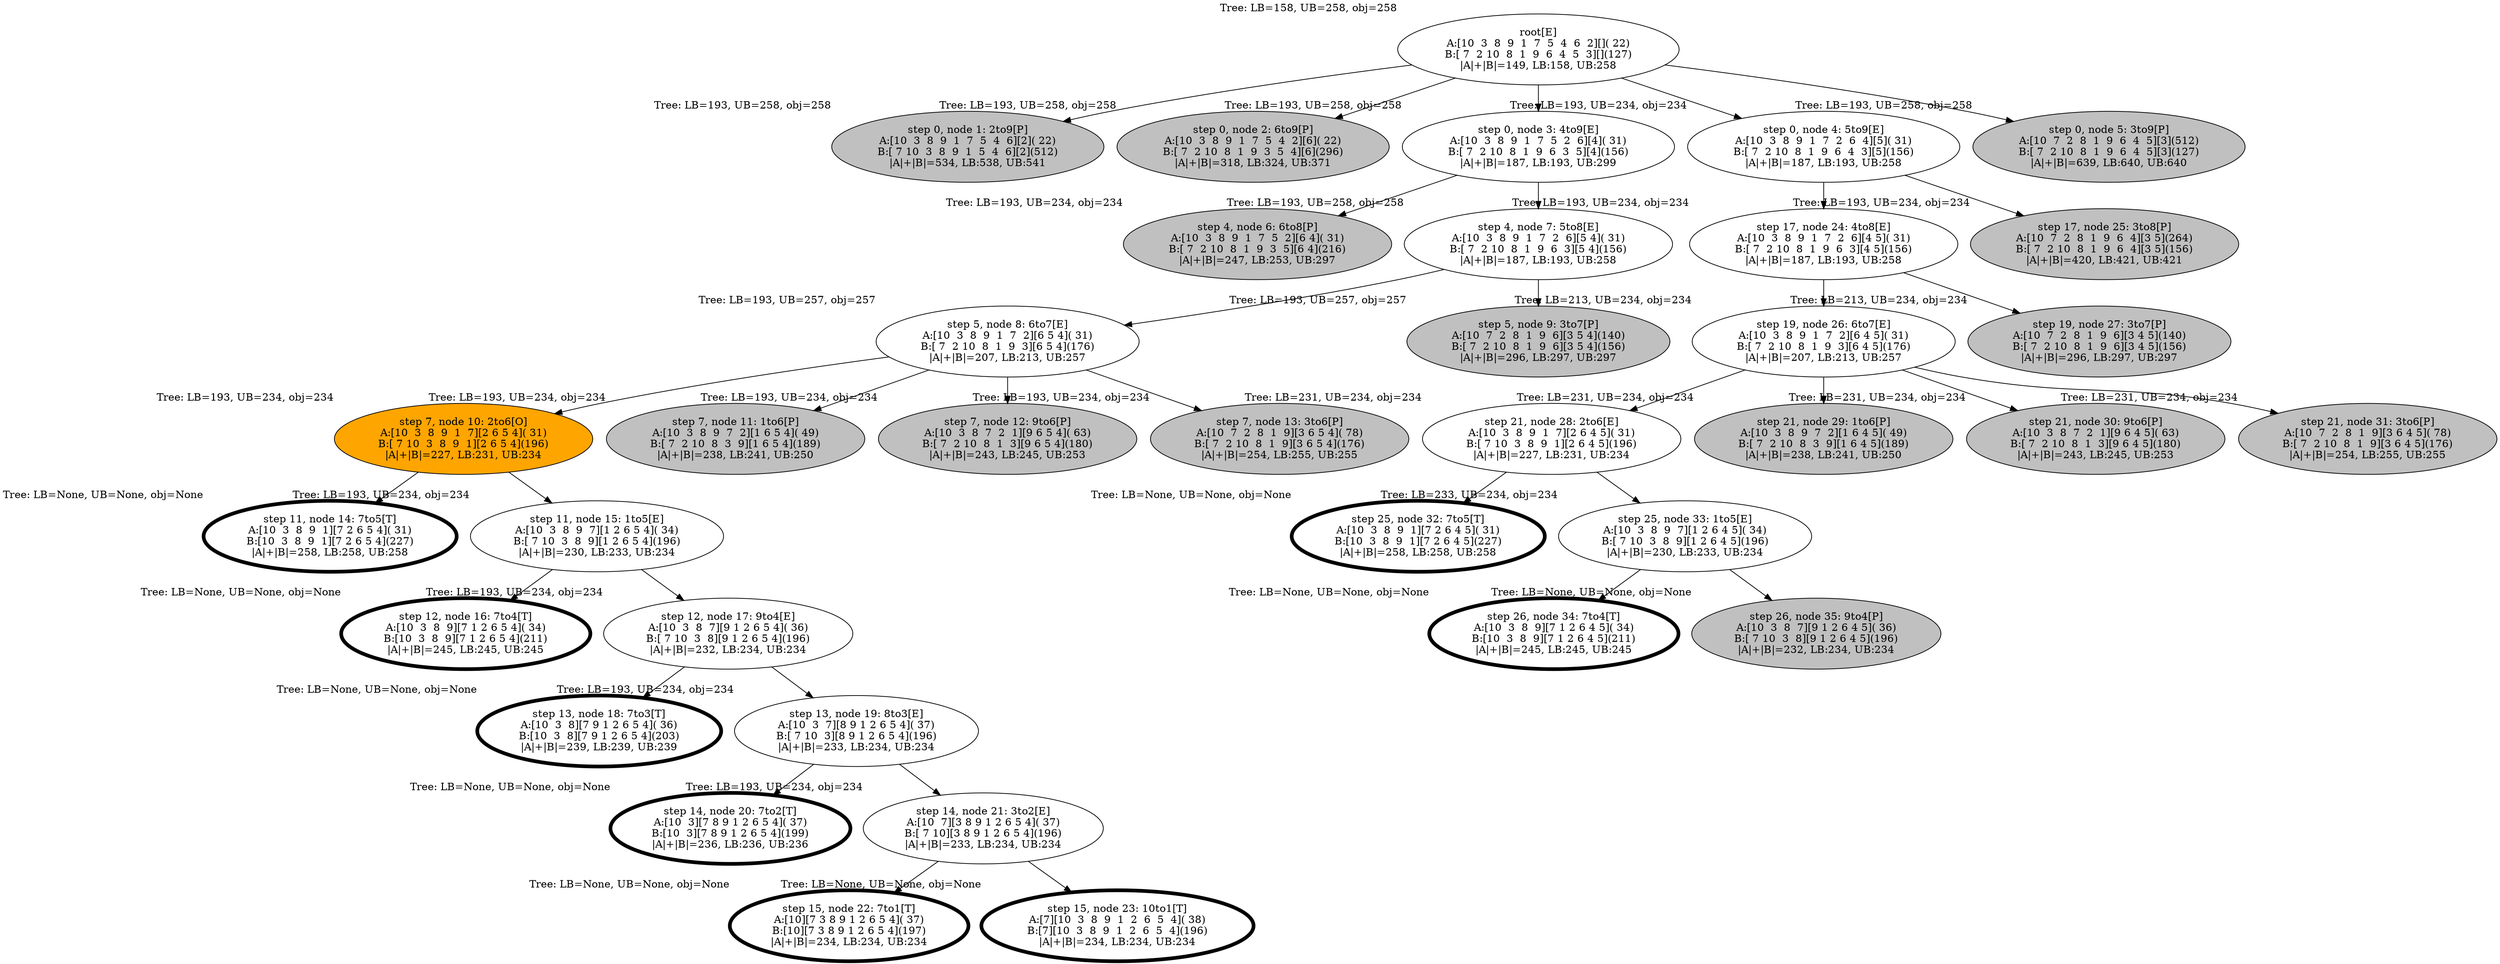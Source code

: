 digraph tree {
    "root[E]
A:[10  3  8  9  1  7  5  4  6  2][]( 22)
B:[ 7  2 10  8  1  9  6  4  5  3][](127)
|A|+|B|=149, LB:158, UB:258" [xlabel="Tree: LB=158, UB=258, obj=258",];
    "step 0, node 1: 2to9[P]
A:[10  3  8  9  1  7  5  4  6][2]( 22)
B:[ 7 10  3  8  9  1  5  4  6][2](512)
|A|+|B|=534, LB:538, UB:541" [xlabel="Tree: LB=193, UB=258, obj=258",fillcolor=grey, style=filled];
    "step 0, node 2: 6to9[P]
A:[10  3  8  9  1  7  5  4  2][6]( 22)
B:[ 7  2 10  8  1  9  3  5  4][6](296)
|A|+|B|=318, LB:324, UB:371" [xlabel="Tree: LB=193, UB=258, obj=258",fillcolor=grey, style=filled];
    "step 0, node 3: 4to9[E]
A:[10  3  8  9  1  7  5  2  6][4]( 31)
B:[ 7  2 10  8  1  9  6  3  5][4](156)
|A|+|B|=187, LB:193, UB:299" [xlabel="Tree: LB=193, UB=258, obj=258",];
    "step 4, node 6: 6to8[P]
A:[10  3  8  9  1  7  5  2][6 4]( 31)
B:[ 7  2 10  8  1  9  3  5][6 4](216)
|A|+|B|=247, LB:253, UB:297" [xlabel="Tree: LB=193, UB=234, obj=234",fillcolor=grey, style=filled];
    "step 4, node 7: 5to8[E]
A:[10  3  8  9  1  7  2  6][5 4]( 31)
B:[ 7  2 10  8  1  9  6  3][5 4](156)
|A|+|B|=187, LB:193, UB:258" [xlabel="Tree: LB=193, UB=258, obj=258",];
    "step 5, node 8: 6to7[E]
A:[10  3  8  9  1  7  2][6 5 4]( 31)
B:[ 7  2 10  8  1  9  3][6 5 4](176)
|A|+|B|=207, LB:213, UB:257" [xlabel="Tree: LB=193, UB=257, obj=257",];
    "step 7, node 10: 2to6[O]
A:[10  3  8  9  1  7][2 6 5 4]( 31)
B:[ 7 10  3  8  9  1][2 6 5 4](196)
|A|+|B|=227, LB:231, UB:234" [xlabel="Tree: LB=193, UB=234, obj=234",fillcolor=orange, style=filled];
    "step 11, node 14: 7to5[T]
A:[10  3  8  9  1][7 2 6 5 4]( 31)
B:[10  3  8  9  1][7 2 6 5 4](227)
|A|+|B|=258, LB:258, UB:258" [xlabel="Tree: LB=None, UB=None, obj=None",penwidth=5];
    "step 11, node 15: 1to5[E]
A:[10  3  8  9  7][1 2 6 5 4]( 34)
B:[ 7 10  3  8  9][1 2 6 5 4](196)
|A|+|B|=230, LB:233, UB:234" [xlabel="Tree: LB=193, UB=234, obj=234",];
    "step 12, node 16: 7to4[T]
A:[10  3  8  9][7 1 2 6 5 4]( 34)
B:[10  3  8  9][7 1 2 6 5 4](211)
|A|+|B|=245, LB:245, UB:245" [xlabel="Tree: LB=None, UB=None, obj=None",penwidth=5];
    "step 12, node 17: 9to4[E]
A:[10  3  8  7][9 1 2 6 5 4]( 36)
B:[ 7 10  3  8][9 1 2 6 5 4](196)
|A|+|B|=232, LB:234, UB:234" [xlabel="Tree: LB=193, UB=234, obj=234",];
    "step 13, node 18: 7to3[T]
A:[10  3  8][7 9 1 2 6 5 4]( 36)
B:[10  3  8][7 9 1 2 6 5 4](203)
|A|+|B|=239, LB:239, UB:239" [xlabel="Tree: LB=None, UB=None, obj=None",penwidth=5];
    "step 13, node 19: 8to3[E]
A:[10  3  7][8 9 1 2 6 5 4]( 37)
B:[ 7 10  3][8 9 1 2 6 5 4](196)
|A|+|B|=233, LB:234, UB:234" [xlabel="Tree: LB=193, UB=234, obj=234",];
    "step 14, node 20: 7to2[T]
A:[10  3][7 8 9 1 2 6 5 4]( 37)
B:[10  3][7 8 9 1 2 6 5 4](199)
|A|+|B|=236, LB:236, UB:236" [xlabel="Tree: LB=None, UB=None, obj=None",penwidth=5];
    "step 14, node 21: 3to2[E]
A:[10  7][3 8 9 1 2 6 5 4]( 37)
B:[ 7 10][3 8 9 1 2 6 5 4](196)
|A|+|B|=233, LB:234, UB:234" [xlabel="Tree: LB=193, UB=234, obj=234",];
    "step 15, node 22: 7to1[T]
A:[10][7 3 8 9 1 2 6 5 4]( 37)
B:[10][7 3 8 9 1 2 6 5 4](197)
|A|+|B|=234, LB:234, UB:234" [xlabel="Tree: LB=None, UB=None, obj=None",penwidth=5];
    "step 15, node 23: 10to1[T]
A:[7][10  3  8  9  1  2  6  5  4]( 38)
B:[7][10  3  8  9  1  2  6  5  4](196)
|A|+|B|=234, LB:234, UB:234" [xlabel="Tree: LB=None, UB=None, obj=None",penwidth=5];
    "step 7, node 11: 1to6[P]
A:[10  3  8  9  7  2][1 6 5 4]( 49)
B:[ 7  2 10  8  3  9][1 6 5 4](189)
|A|+|B|=238, LB:241, UB:250" [xlabel="Tree: LB=193, UB=234, obj=234",fillcolor=grey, style=filled];
    "step 7, node 12: 9to6[P]
A:[10  3  8  7  2  1][9 6 5 4]( 63)
B:[ 7  2 10  8  1  3][9 6 5 4](180)
|A|+|B|=243, LB:245, UB:253" [xlabel="Tree: LB=193, UB=234, obj=234",fillcolor=grey, style=filled];
    "step 7, node 13: 3to6[P]
A:[10  7  2  8  1  9][3 6 5 4]( 78)
B:[ 7  2 10  8  1  9][3 6 5 4](176)
|A|+|B|=254, LB:255, UB:255" [xlabel="Tree: LB=193, UB=234, obj=234",fillcolor=grey, style=filled];
    "step 5, node 9: 3to7[P]
A:[10  7  2  8  1  9  6][3 5 4](140)
B:[ 7  2 10  8  1  9  6][3 5 4](156)
|A|+|B|=296, LB:297, UB:297" [xlabel="Tree: LB=193, UB=257, obj=257",fillcolor=grey, style=filled];
    "step 0, node 4: 5to9[E]
A:[10  3  8  9  1  7  2  6  4][5]( 31)
B:[ 7  2 10  8  1  9  6  4  3][5](156)
|A|+|B|=187, LB:193, UB:258" [xlabel="Tree: LB=193, UB=234, obj=234",];
    "step 17, node 24: 4to8[E]
A:[10  3  8  9  1  7  2  6][4 5]( 31)
B:[ 7  2 10  8  1  9  6  3][4 5](156)
|A|+|B|=187, LB:193, UB:258" [xlabel="Tree: LB=193, UB=234, obj=234",];
    "step 19, node 26: 6to7[E]
A:[10  3  8  9  1  7  2][6 4 5]( 31)
B:[ 7  2 10  8  1  9  3][6 4 5](176)
|A|+|B|=207, LB:213, UB:257" [xlabel="Tree: LB=213, UB=234, obj=234",];
    "step 21, node 28: 2to6[E]
A:[10  3  8  9  1  7][2 6 4 5]( 31)
B:[ 7 10  3  8  9  1][2 6 4 5](196)
|A|+|B|=227, LB:231, UB:234" [xlabel="Tree: LB=231, UB=234, obj=234",];
    "step 25, node 32: 7to5[T]
A:[10  3  8  9  1][7 2 6 4 5]( 31)
B:[10  3  8  9  1][7 2 6 4 5](227)
|A|+|B|=258, LB:258, UB:258" [xlabel="Tree: LB=None, UB=None, obj=None",penwidth=5];
    "step 25, node 33: 1to5[E]
A:[10  3  8  9  7][1 2 6 4 5]( 34)
B:[ 7 10  3  8  9][1 2 6 4 5](196)
|A|+|B|=230, LB:233, UB:234" [xlabel="Tree: LB=233, UB=234, obj=234",];
    "step 26, node 34: 7to4[T]
A:[10  3  8  9][7 1 2 6 4 5]( 34)
B:[10  3  8  9][7 1 2 6 4 5](211)
|A|+|B|=245, LB:245, UB:245" [xlabel="Tree: LB=None, UB=None, obj=None",penwidth=5];
    "step 26, node 35: 9to4[P]
A:[10  3  8  7][9 1 2 6 4 5]( 36)
B:[ 7 10  3  8][9 1 2 6 4 5](196)
|A|+|B|=232, LB:234, UB:234" [xlabel="Tree: LB=None, UB=None, obj=None",fillcolor=grey, style=filled];
    "step 21, node 29: 1to6[P]
A:[10  3  8  9  7  2][1 6 4 5]( 49)
B:[ 7  2 10  8  3  9][1 6 4 5](189)
|A|+|B|=238, LB:241, UB:250" [xlabel="Tree: LB=231, UB=234, obj=234",fillcolor=grey, style=filled];
    "step 21, node 30: 9to6[P]
A:[10  3  8  7  2  1][9 6 4 5]( 63)
B:[ 7  2 10  8  1  3][9 6 4 5](180)
|A|+|B|=243, LB:245, UB:253" [xlabel="Tree: LB=231, UB=234, obj=234",fillcolor=grey, style=filled];
    "step 21, node 31: 3to6[P]
A:[10  7  2  8  1  9][3 6 4 5]( 78)
B:[ 7  2 10  8  1  9][3 6 4 5](176)
|A|+|B|=254, LB:255, UB:255" [xlabel="Tree: LB=231, UB=234, obj=234",fillcolor=grey, style=filled];
    "step 19, node 27: 3to7[P]
A:[10  7  2  8  1  9  6][3 4 5](140)
B:[ 7  2 10  8  1  9  6][3 4 5](156)
|A|+|B|=296, LB:297, UB:297" [xlabel="Tree: LB=213, UB=234, obj=234",fillcolor=grey, style=filled];
    "step 17, node 25: 3to8[P]
A:[10  7  2  8  1  9  6  4][3 5](264)
B:[ 7  2 10  8  1  9  6  4][3 5](156)
|A|+|B|=420, LB:421, UB:421" [xlabel="Tree: LB=193, UB=234, obj=234",fillcolor=grey, style=filled];
    "step 0, node 5: 3to9[P]
A:[10  7  2  8  1  9  6  4  5][3](512)
B:[ 7  2 10  8  1  9  6  4  5][3](127)
|A|+|B|=639, LB:640, UB:640" [xlabel="Tree: LB=193, UB=258, obj=258",fillcolor=grey, style=filled];
    "root[E]
A:[10  3  8  9  1  7  5  4  6  2][]( 22)
B:[ 7  2 10  8  1  9  6  4  5  3][](127)
|A|+|B|=149, LB:158, UB:258" -> "step 0, node 1: 2to9[P]
A:[10  3  8  9  1  7  5  4  6][2]( 22)
B:[ 7 10  3  8  9  1  5  4  6][2](512)
|A|+|B|=534, LB:538, UB:541";
    "root[E]
A:[10  3  8  9  1  7  5  4  6  2][]( 22)
B:[ 7  2 10  8  1  9  6  4  5  3][](127)
|A|+|B|=149, LB:158, UB:258" -> "step 0, node 2: 6to9[P]
A:[10  3  8  9  1  7  5  4  2][6]( 22)
B:[ 7  2 10  8  1  9  3  5  4][6](296)
|A|+|B|=318, LB:324, UB:371";
    "root[E]
A:[10  3  8  9  1  7  5  4  6  2][]( 22)
B:[ 7  2 10  8  1  9  6  4  5  3][](127)
|A|+|B|=149, LB:158, UB:258" -> "step 0, node 3: 4to9[E]
A:[10  3  8  9  1  7  5  2  6][4]( 31)
B:[ 7  2 10  8  1  9  6  3  5][4](156)
|A|+|B|=187, LB:193, UB:299";
    "root[E]
A:[10  3  8  9  1  7  5  4  6  2][]( 22)
B:[ 7  2 10  8  1  9  6  4  5  3][](127)
|A|+|B|=149, LB:158, UB:258" -> "step 0, node 4: 5to9[E]
A:[10  3  8  9  1  7  2  6  4][5]( 31)
B:[ 7  2 10  8  1  9  6  4  3][5](156)
|A|+|B|=187, LB:193, UB:258";
    "root[E]
A:[10  3  8  9  1  7  5  4  6  2][]( 22)
B:[ 7  2 10  8  1  9  6  4  5  3][](127)
|A|+|B|=149, LB:158, UB:258" -> "step 0, node 5: 3to9[P]
A:[10  7  2  8  1  9  6  4  5][3](512)
B:[ 7  2 10  8  1  9  6  4  5][3](127)
|A|+|B|=639, LB:640, UB:640";
    "step 0, node 3: 4to9[E]
A:[10  3  8  9  1  7  5  2  6][4]( 31)
B:[ 7  2 10  8  1  9  6  3  5][4](156)
|A|+|B|=187, LB:193, UB:299" -> "step 4, node 6: 6to8[P]
A:[10  3  8  9  1  7  5  2][6 4]( 31)
B:[ 7  2 10  8  1  9  3  5][6 4](216)
|A|+|B|=247, LB:253, UB:297";
    "step 0, node 3: 4to9[E]
A:[10  3  8  9  1  7  5  2  6][4]( 31)
B:[ 7  2 10  8  1  9  6  3  5][4](156)
|A|+|B|=187, LB:193, UB:299" -> "step 4, node 7: 5to8[E]
A:[10  3  8  9  1  7  2  6][5 4]( 31)
B:[ 7  2 10  8  1  9  6  3][5 4](156)
|A|+|B|=187, LB:193, UB:258";
    "step 4, node 7: 5to8[E]
A:[10  3  8  9  1  7  2  6][5 4]( 31)
B:[ 7  2 10  8  1  9  6  3][5 4](156)
|A|+|B|=187, LB:193, UB:258" -> "step 5, node 8: 6to7[E]
A:[10  3  8  9  1  7  2][6 5 4]( 31)
B:[ 7  2 10  8  1  9  3][6 5 4](176)
|A|+|B|=207, LB:213, UB:257";
    "step 4, node 7: 5to8[E]
A:[10  3  8  9  1  7  2  6][5 4]( 31)
B:[ 7  2 10  8  1  9  6  3][5 4](156)
|A|+|B|=187, LB:193, UB:258" -> "step 5, node 9: 3to7[P]
A:[10  7  2  8  1  9  6][3 5 4](140)
B:[ 7  2 10  8  1  9  6][3 5 4](156)
|A|+|B|=296, LB:297, UB:297";
    "step 5, node 8: 6to7[E]
A:[10  3  8  9  1  7  2][6 5 4]( 31)
B:[ 7  2 10  8  1  9  3][6 5 4](176)
|A|+|B|=207, LB:213, UB:257" -> "step 7, node 10: 2to6[O]
A:[10  3  8  9  1  7][2 6 5 4]( 31)
B:[ 7 10  3  8  9  1][2 6 5 4](196)
|A|+|B|=227, LB:231, UB:234";
    "step 5, node 8: 6to7[E]
A:[10  3  8  9  1  7  2][6 5 4]( 31)
B:[ 7  2 10  8  1  9  3][6 5 4](176)
|A|+|B|=207, LB:213, UB:257" -> "step 7, node 11: 1to6[P]
A:[10  3  8  9  7  2][1 6 5 4]( 49)
B:[ 7  2 10  8  3  9][1 6 5 4](189)
|A|+|B|=238, LB:241, UB:250";
    "step 5, node 8: 6to7[E]
A:[10  3  8  9  1  7  2][6 5 4]( 31)
B:[ 7  2 10  8  1  9  3][6 5 4](176)
|A|+|B|=207, LB:213, UB:257" -> "step 7, node 12: 9to6[P]
A:[10  3  8  7  2  1][9 6 5 4]( 63)
B:[ 7  2 10  8  1  3][9 6 5 4](180)
|A|+|B|=243, LB:245, UB:253";
    "step 5, node 8: 6to7[E]
A:[10  3  8  9  1  7  2][6 5 4]( 31)
B:[ 7  2 10  8  1  9  3][6 5 4](176)
|A|+|B|=207, LB:213, UB:257" -> "step 7, node 13: 3to6[P]
A:[10  7  2  8  1  9][3 6 5 4]( 78)
B:[ 7  2 10  8  1  9][3 6 5 4](176)
|A|+|B|=254, LB:255, UB:255";
    "step 7, node 10: 2to6[O]
A:[10  3  8  9  1  7][2 6 5 4]( 31)
B:[ 7 10  3  8  9  1][2 6 5 4](196)
|A|+|B|=227, LB:231, UB:234" -> "step 11, node 14: 7to5[T]
A:[10  3  8  9  1][7 2 6 5 4]( 31)
B:[10  3  8  9  1][7 2 6 5 4](227)
|A|+|B|=258, LB:258, UB:258";
    "step 7, node 10: 2to6[O]
A:[10  3  8  9  1  7][2 6 5 4]( 31)
B:[ 7 10  3  8  9  1][2 6 5 4](196)
|A|+|B|=227, LB:231, UB:234" -> "step 11, node 15: 1to5[E]
A:[10  3  8  9  7][1 2 6 5 4]( 34)
B:[ 7 10  3  8  9][1 2 6 5 4](196)
|A|+|B|=230, LB:233, UB:234";
    "step 11, node 15: 1to5[E]
A:[10  3  8  9  7][1 2 6 5 4]( 34)
B:[ 7 10  3  8  9][1 2 6 5 4](196)
|A|+|B|=230, LB:233, UB:234" -> "step 12, node 16: 7to4[T]
A:[10  3  8  9][7 1 2 6 5 4]( 34)
B:[10  3  8  9][7 1 2 6 5 4](211)
|A|+|B|=245, LB:245, UB:245";
    "step 11, node 15: 1to5[E]
A:[10  3  8  9  7][1 2 6 5 4]( 34)
B:[ 7 10  3  8  9][1 2 6 5 4](196)
|A|+|B|=230, LB:233, UB:234" -> "step 12, node 17: 9to4[E]
A:[10  3  8  7][9 1 2 6 5 4]( 36)
B:[ 7 10  3  8][9 1 2 6 5 4](196)
|A|+|B|=232, LB:234, UB:234";
    "step 12, node 17: 9to4[E]
A:[10  3  8  7][9 1 2 6 5 4]( 36)
B:[ 7 10  3  8][9 1 2 6 5 4](196)
|A|+|B|=232, LB:234, UB:234" -> "step 13, node 18: 7to3[T]
A:[10  3  8][7 9 1 2 6 5 4]( 36)
B:[10  3  8][7 9 1 2 6 5 4](203)
|A|+|B|=239, LB:239, UB:239";
    "step 12, node 17: 9to4[E]
A:[10  3  8  7][9 1 2 6 5 4]( 36)
B:[ 7 10  3  8][9 1 2 6 5 4](196)
|A|+|B|=232, LB:234, UB:234" -> "step 13, node 19: 8to3[E]
A:[10  3  7][8 9 1 2 6 5 4]( 37)
B:[ 7 10  3][8 9 1 2 6 5 4](196)
|A|+|B|=233, LB:234, UB:234";
    "step 13, node 19: 8to3[E]
A:[10  3  7][8 9 1 2 6 5 4]( 37)
B:[ 7 10  3][8 9 1 2 6 5 4](196)
|A|+|B|=233, LB:234, UB:234" -> "step 14, node 20: 7to2[T]
A:[10  3][7 8 9 1 2 6 5 4]( 37)
B:[10  3][7 8 9 1 2 6 5 4](199)
|A|+|B|=236, LB:236, UB:236";
    "step 13, node 19: 8to3[E]
A:[10  3  7][8 9 1 2 6 5 4]( 37)
B:[ 7 10  3][8 9 1 2 6 5 4](196)
|A|+|B|=233, LB:234, UB:234" -> "step 14, node 21: 3to2[E]
A:[10  7][3 8 9 1 2 6 5 4]( 37)
B:[ 7 10][3 8 9 1 2 6 5 4](196)
|A|+|B|=233, LB:234, UB:234";
    "step 14, node 21: 3to2[E]
A:[10  7][3 8 9 1 2 6 5 4]( 37)
B:[ 7 10][3 8 9 1 2 6 5 4](196)
|A|+|B|=233, LB:234, UB:234" -> "step 15, node 22: 7to1[T]
A:[10][7 3 8 9 1 2 6 5 4]( 37)
B:[10][7 3 8 9 1 2 6 5 4](197)
|A|+|B|=234, LB:234, UB:234";
    "step 14, node 21: 3to2[E]
A:[10  7][3 8 9 1 2 6 5 4]( 37)
B:[ 7 10][3 8 9 1 2 6 5 4](196)
|A|+|B|=233, LB:234, UB:234" -> "step 15, node 23: 10to1[T]
A:[7][10  3  8  9  1  2  6  5  4]( 38)
B:[7][10  3  8  9  1  2  6  5  4](196)
|A|+|B|=234, LB:234, UB:234";
    "step 0, node 4: 5to9[E]
A:[10  3  8  9  1  7  2  6  4][5]( 31)
B:[ 7  2 10  8  1  9  6  4  3][5](156)
|A|+|B|=187, LB:193, UB:258" -> "step 17, node 24: 4to8[E]
A:[10  3  8  9  1  7  2  6][4 5]( 31)
B:[ 7  2 10  8  1  9  6  3][4 5](156)
|A|+|B|=187, LB:193, UB:258";
    "step 0, node 4: 5to9[E]
A:[10  3  8  9  1  7  2  6  4][5]( 31)
B:[ 7  2 10  8  1  9  6  4  3][5](156)
|A|+|B|=187, LB:193, UB:258" -> "step 17, node 25: 3to8[P]
A:[10  7  2  8  1  9  6  4][3 5](264)
B:[ 7  2 10  8  1  9  6  4][3 5](156)
|A|+|B|=420, LB:421, UB:421";
    "step 17, node 24: 4to8[E]
A:[10  3  8  9  1  7  2  6][4 5]( 31)
B:[ 7  2 10  8  1  9  6  3][4 5](156)
|A|+|B|=187, LB:193, UB:258" -> "step 19, node 26: 6to7[E]
A:[10  3  8  9  1  7  2][6 4 5]( 31)
B:[ 7  2 10  8  1  9  3][6 4 5](176)
|A|+|B|=207, LB:213, UB:257";
    "step 17, node 24: 4to8[E]
A:[10  3  8  9  1  7  2  6][4 5]( 31)
B:[ 7  2 10  8  1  9  6  3][4 5](156)
|A|+|B|=187, LB:193, UB:258" -> "step 19, node 27: 3to7[P]
A:[10  7  2  8  1  9  6][3 4 5](140)
B:[ 7  2 10  8  1  9  6][3 4 5](156)
|A|+|B|=296, LB:297, UB:297";
    "step 19, node 26: 6to7[E]
A:[10  3  8  9  1  7  2][6 4 5]( 31)
B:[ 7  2 10  8  1  9  3][6 4 5](176)
|A|+|B|=207, LB:213, UB:257" -> "step 21, node 28: 2to6[E]
A:[10  3  8  9  1  7][2 6 4 5]( 31)
B:[ 7 10  3  8  9  1][2 6 4 5](196)
|A|+|B|=227, LB:231, UB:234";
    "step 19, node 26: 6to7[E]
A:[10  3  8  9  1  7  2][6 4 5]( 31)
B:[ 7  2 10  8  1  9  3][6 4 5](176)
|A|+|B|=207, LB:213, UB:257" -> "step 21, node 29: 1to6[P]
A:[10  3  8  9  7  2][1 6 4 5]( 49)
B:[ 7  2 10  8  3  9][1 6 4 5](189)
|A|+|B|=238, LB:241, UB:250";
    "step 19, node 26: 6to7[E]
A:[10  3  8  9  1  7  2][6 4 5]( 31)
B:[ 7  2 10  8  1  9  3][6 4 5](176)
|A|+|B|=207, LB:213, UB:257" -> "step 21, node 30: 9to6[P]
A:[10  3  8  7  2  1][9 6 4 5]( 63)
B:[ 7  2 10  8  1  3][9 6 4 5](180)
|A|+|B|=243, LB:245, UB:253";
    "step 19, node 26: 6to7[E]
A:[10  3  8  9  1  7  2][6 4 5]( 31)
B:[ 7  2 10  8  1  9  3][6 4 5](176)
|A|+|B|=207, LB:213, UB:257" -> "step 21, node 31: 3to6[P]
A:[10  7  2  8  1  9][3 6 4 5]( 78)
B:[ 7  2 10  8  1  9][3 6 4 5](176)
|A|+|B|=254, LB:255, UB:255";
    "step 21, node 28: 2to6[E]
A:[10  3  8  9  1  7][2 6 4 5]( 31)
B:[ 7 10  3  8  9  1][2 6 4 5](196)
|A|+|B|=227, LB:231, UB:234" -> "step 25, node 32: 7to5[T]
A:[10  3  8  9  1][7 2 6 4 5]( 31)
B:[10  3  8  9  1][7 2 6 4 5](227)
|A|+|B|=258, LB:258, UB:258";
    "step 21, node 28: 2to6[E]
A:[10  3  8  9  1  7][2 6 4 5]( 31)
B:[ 7 10  3  8  9  1][2 6 4 5](196)
|A|+|B|=227, LB:231, UB:234" -> "step 25, node 33: 1to5[E]
A:[10  3  8  9  7][1 2 6 4 5]( 34)
B:[ 7 10  3  8  9][1 2 6 4 5](196)
|A|+|B|=230, LB:233, UB:234";
    "step 25, node 33: 1to5[E]
A:[10  3  8  9  7][1 2 6 4 5]( 34)
B:[ 7 10  3  8  9][1 2 6 4 5](196)
|A|+|B|=230, LB:233, UB:234" -> "step 26, node 34: 7to4[T]
A:[10  3  8  9][7 1 2 6 4 5]( 34)
B:[10  3  8  9][7 1 2 6 4 5](211)
|A|+|B|=245, LB:245, UB:245";
    "step 25, node 33: 1to5[E]
A:[10  3  8  9  7][1 2 6 4 5]( 34)
B:[ 7 10  3  8  9][1 2 6 4 5](196)
|A|+|B|=230, LB:233, UB:234" -> "step 26, node 35: 9to4[P]
A:[10  3  8  7][9 1 2 6 4 5]( 36)
B:[ 7 10  3  8][9 1 2 6 4 5](196)
|A|+|B|=232, LB:234, UB:234";
}
